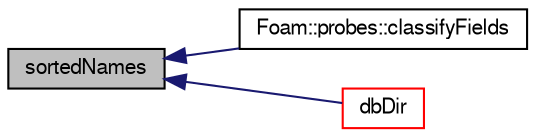 digraph "sortedNames"
{
  bgcolor="transparent";
  edge [fontname="FreeSans",fontsize="10",labelfontname="FreeSans",labelfontsize="10"];
  node [fontname="FreeSans",fontsize="10",shape=record];
  rankdir="LR";
  Node2798 [label="sortedNames",height=0.2,width=0.4,color="black", fillcolor="grey75", style="filled", fontcolor="black"];
  Node2798 -> Node2799 [dir="back",color="midnightblue",fontsize="10",style="solid",fontname="FreeSans"];
  Node2799 [label="Foam::probes::classifyFields",height=0.2,width=0.4,color="black",URL="$a29266.html#a4923f8e22bf9fec1b5adc07ac7356639",tooltip="Classify field types, returns the number of fields. "];
  Node2798 -> Node2800 [dir="back",color="midnightblue",fontsize="10",style="solid",fontname="FreeSans"];
  Node2800 [label="dbDir",height=0.2,width=0.4,color="red",URL="$a26326.html#a9ecd132f79c64a2676e2ec906c864653",tooltip="Local directory path of this objectRegistry relative to the time. "];
}
